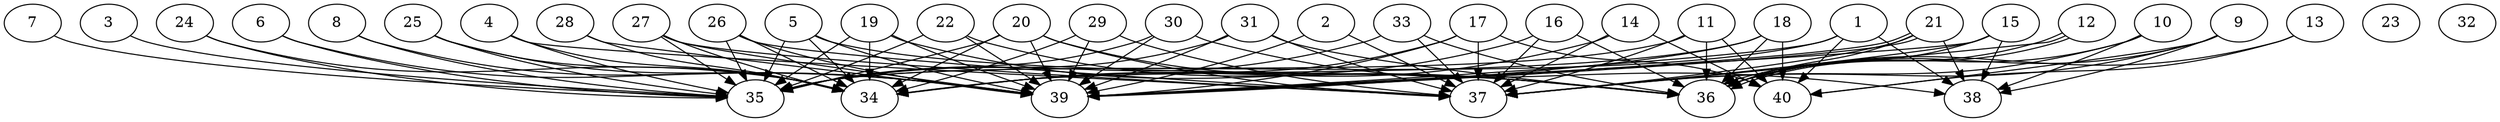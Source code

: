 // DAG (tier=3-complex, mode=compute, n=40, ccr=0.474, fat=0.848, density=0.765, regular=0.281, jump=0.225, mindata=1048576, maxdata=16777216)
// DAG automatically generated by daggen at Sun Aug 24 16:33:34 2025
// /home/ermia/Project/Environments/daggen/bin/daggen --dot --ccr 0.474 --fat 0.848 --regular 0.281 --density 0.765 --jump 0.225 --mindata 1048576 --maxdata 16777216 -n 40 
digraph G {
  1 [size="2373739787844994465792", alpha="0.12", expect_size="1186869893922497232896"]
  1 -> 35 [size ="1423569670111232"]
  1 -> 38 [size ="1423569670111232"]
  1 -> 39 [size ="1423569670111232"]
  1 -> 40 [size ="1423569670111232"]
  2 [size="3713759077830815121408", alpha="0.01", expect_size="1856879538915407560704"]
  2 -> 37 [size ="1918517674770432"]
  2 -> 39 [size ="1918517674770432"]
  3 [size="30338764331888376", alpha="0.13", expect_size="15169382165944188"]
  3 -> 35 [size ="810252157059072"]
  4 [size="5240523842319341", alpha="0.13", expect_size="2620261921159670"]
  4 -> 34 [size ="283947032379392"]
  4 -> 35 [size ="283947032379392"]
  4 -> 37 [size ="283947032379392"]
  5 [size="2810843116144617848832", alpha="0.20", expect_size="1405421558072308924416"]
  5 -> 34 [size ="1593361764974592"]
  5 -> 35 [size ="1593361764974592"]
  5 -> 36 [size ="1593361764974592"]
  5 -> 39 [size ="1593361764974592"]
  6 [size="466710725394432000000", alpha="0.08", expect_size="233355362697216000000"]
  6 -> 35 [size ="481343569920000"]
  6 -> 39 [size ="481343569920000"]
  7 [size="60873568058433032", alpha="0.12", expect_size="30436784029216516"]
  7 -> 35 [size ="24874605084672"]
  8 [size="198222184682058940416", alpha="0.02", expect_size="99111092341029470208"]
  8 -> 35 [size ="271972395122688"]
  8 -> 39 [size ="271972395122688"]
  9 [size="6563438743582505", alpha="0.04", expect_size="3281719371791252"]
  9 -> 36 [size ="232710798835712"]
  9 -> 37 [size ="232710798835712"]
  9 -> 38 [size ="232710798835712"]
  9 -> 40 [size ="232710798835712"]
  10 [size="60011991205322928", alpha="0.13", expect_size="30005995602661464"]
  10 -> 36 [size ="46721191116800"]
  10 -> 37 [size ="46721191116800"]
  10 -> 38 [size ="46721191116800"]
  11 [size="3780458419630456700928", alpha="0.05", expect_size="1890229209815228350464"]
  11 -> 35 [size ="1941420587876352"]
  11 -> 36 [size ="1941420587876352"]
  11 -> 37 [size ="1941420587876352"]
  11 -> 40 [size ="1941420587876352"]
  12 [size="430185580987785674752", alpha="0.05", expect_size="215092790493892837376"]
  12 -> 36 [size ="455890511593472"]
  12 -> 36 [size ="455890511593472"]
  12 -> 37 [size ="455890511593472"]
  13 [size="99701185005084592", alpha="0.06", expect_size="49850592502542296"]
  13 -> 36 [size ="1710112397852672"]
  13 -> 40 [size ="1710112397852672"]
  14 [size="132939354975326336", alpha="0.04", expect_size="66469677487663168"]
  14 -> 34 [size ="78804470988800"]
  14 -> 37 [size ="78804470988800"]
  14 -> 40 [size ="78804470988800"]
  15 [size="26110121906844780", alpha="0.15", expect_size="13055060953422390"]
  15 -> 36 [size ="559793295065088"]
  15 -> 37 [size ="559793295065088"]
  15 -> 38 [size ="559793295065088"]
  15 -> 39 [size ="559793295065088"]
  16 [size="10478291804324240", alpha="0.17", expect_size="5239145902162120"]
  16 -> 34 [size ="773577372598272"]
  16 -> 36 [size ="773577372598272"]
  16 -> 37 [size ="773577372598272"]
  17 [size="567676715314544902144", alpha="0.11", expect_size="283838357657272451072"]
  17 -> 34 [size ="548475678752768"]
  17 -> 37 [size ="548475678752768"]
  17 -> 39 [size ="548475678752768"]
  17 -> 40 [size ="548475678752768"]
  18 [size="4191098471157071872000", alpha="0.18", expect_size="2095549235578535936000"]
  18 -> 34 [size ="2079578075955200"]
  18 -> 36 [size ="2079578075955200"]
  18 -> 39 [size ="2079578075955200"]
  18 -> 40 [size ="2079578075955200"]
  19 [size="1082981954017540608", alpha="0.18", expect_size="541490977008770304"]
  19 -> 34 [size ="646075287339008"]
  19 -> 35 [size ="646075287339008"]
  19 -> 36 [size ="646075287339008"]
  19 -> 39 [size ="646075287339008"]
  20 [size="116095431047229997056", alpha="0.02", expect_size="58047715523614998528"]
  20 -> 34 [size ="190385297031168"]
  20 -> 35 [size ="190385297031168"]
  20 -> 36 [size ="190385297031168"]
  20 -> 37 [size ="190385297031168"]
  20 -> 39 [size ="190385297031168"]
  21 [size="3440084342217073754112", alpha="0.01", expect_size="1720042171108536877056"]
  21 -> 36 [size ="1823067353382912"]
  21 -> 37 [size ="1823067353382912"]
  21 -> 38 [size ="1823067353382912"]
  21 -> 39 [size ="1823067353382912"]
  21 -> 39 [size ="1823067353382912"]
  22 [size="1149300577068671872", alpha="0.08", expect_size="574650288534335936"]
  22 -> 35 [size ="1990992790028288"]
  22 -> 36 [size ="1990992790028288"]
  22 -> 39 [size ="1990992790028288"]
  23 [size="2219759292608734560256", alpha="0.06", expect_size="1109879646304367280128"]
  24 [size="17012222556276220", alpha="0.11", expect_size="8506111278138110"]
  24 -> 34 [size ="42656281395200"]
  24 -> 35 [size ="42656281395200"]
  25 [size="721555126184472960", alpha="0.11", expect_size="360777563092236480"]
  25 -> 34 [size ="843060346880000"]
  25 -> 35 [size ="843060346880000"]
  25 -> 39 [size ="843060346880000"]
  26 [size="625306885471836928", alpha="0.19", expect_size="312653442735918464"]
  26 -> 34 [size ="555962385563648"]
  26 -> 35 [size ="555962385563648"]
  26 -> 37 [size ="555962385563648"]
  26 -> 39 [size ="555962385563648"]
  27 [size="2523846218702980644864", alpha="0.01", expect_size="1261923109351490322432"]
  27 -> 34 [size ="1482968455446528"]
  27 -> 35 [size ="1482968455446528"]
  27 -> 37 [size ="1482968455446528"]
  27 -> 39 [size ="1482968455446528"]
  28 [size="7786741936166417", alpha="0.09", expect_size="3893370968083208"]
  28 -> 34 [size ="727716743610368"]
  28 -> 39 [size ="727716743610368"]
  29 [size="18761205344278828", alpha="0.07", expect_size="9380602672139414"]
  29 -> 34 [size ="487207341129728"]
  29 -> 37 [size ="487207341129728"]
  29 -> 39 [size ="487207341129728"]
  30 [size="1953278371712740352", alpha="0.08", expect_size="976639185856370176"]
  30 -> 35 [size ="926253855014912"]
  30 -> 38 [size ="926253855014912"]
  30 -> 39 [size ="926253855014912"]
  31 [size="2836285311936932864", alpha="0.14", expect_size="1418142655968466432"]
  31 -> 35 [size ="1000311305011200"]
  31 -> 36 [size ="1000311305011200"]
  31 -> 37 [size ="1000311305011200"]
  31 -> 39 [size ="1000311305011200"]
  32 [size="117780365559870656", alpha="0.11", expect_size="58890182779935328"]
  33 [size="27243927495997624", alpha="0.10", expect_size="13621963747998812"]
  33 -> 35 [size ="23760639885312"]
  33 -> 36 [size ="23760639885312"]
  33 -> 37 [size ="23760639885312"]
  34 [size="1403579700667844919296", alpha="0.09", expect_size="701789850333922459648"]
  35 [size="9088922681268502528", alpha="0.12", expect_size="4544461340634251264"]
  36 [size="890749764253644160", alpha="0.17", expect_size="445374882126822080"]
  37 [size="58686094769651712000", alpha="0.16", expect_size="29343047384825856000"]
  38 [size="6381151848077049", alpha="0.16", expect_size="3190575924038524"]
  39 [size="3626053418088029749248", alpha="0.17", expect_size="1813026709044014874624"]
  40 [size="3165948713645072384", alpha="0.16", expect_size="1582974356822536192"]
}